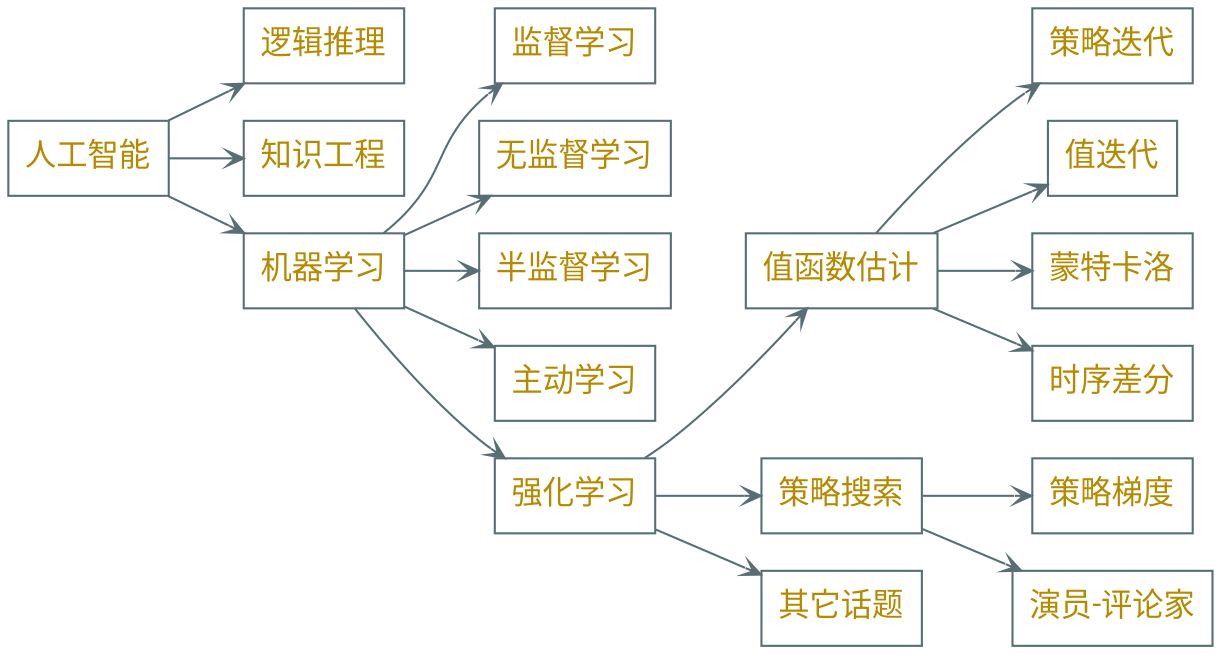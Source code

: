 digraph g {
    rankdir=LR
    node [shape="box" color="#586e75" fontcolor="#b58900" fontsize=15 fontname="EBG, fzlz"]
    edge [arrowhead=vee color="#586e75" fontcolor="#268bd2" arrowsize=0.8]
    bgcolor="transparent"

    人工智能 -> {逻辑推理,知识工程,机器学习}

    机器学习 -> {监督学习,无监督学习,半监督学习,主动学习,强化学习}

    强化学习 -> {值函数估计,策略搜索,其它话题}

    值函数估计 -> {策略迭代,值迭代,蒙特卡洛,时序差分}

    策略搜索 -> {策略梯度,"演员-评论家"}
}